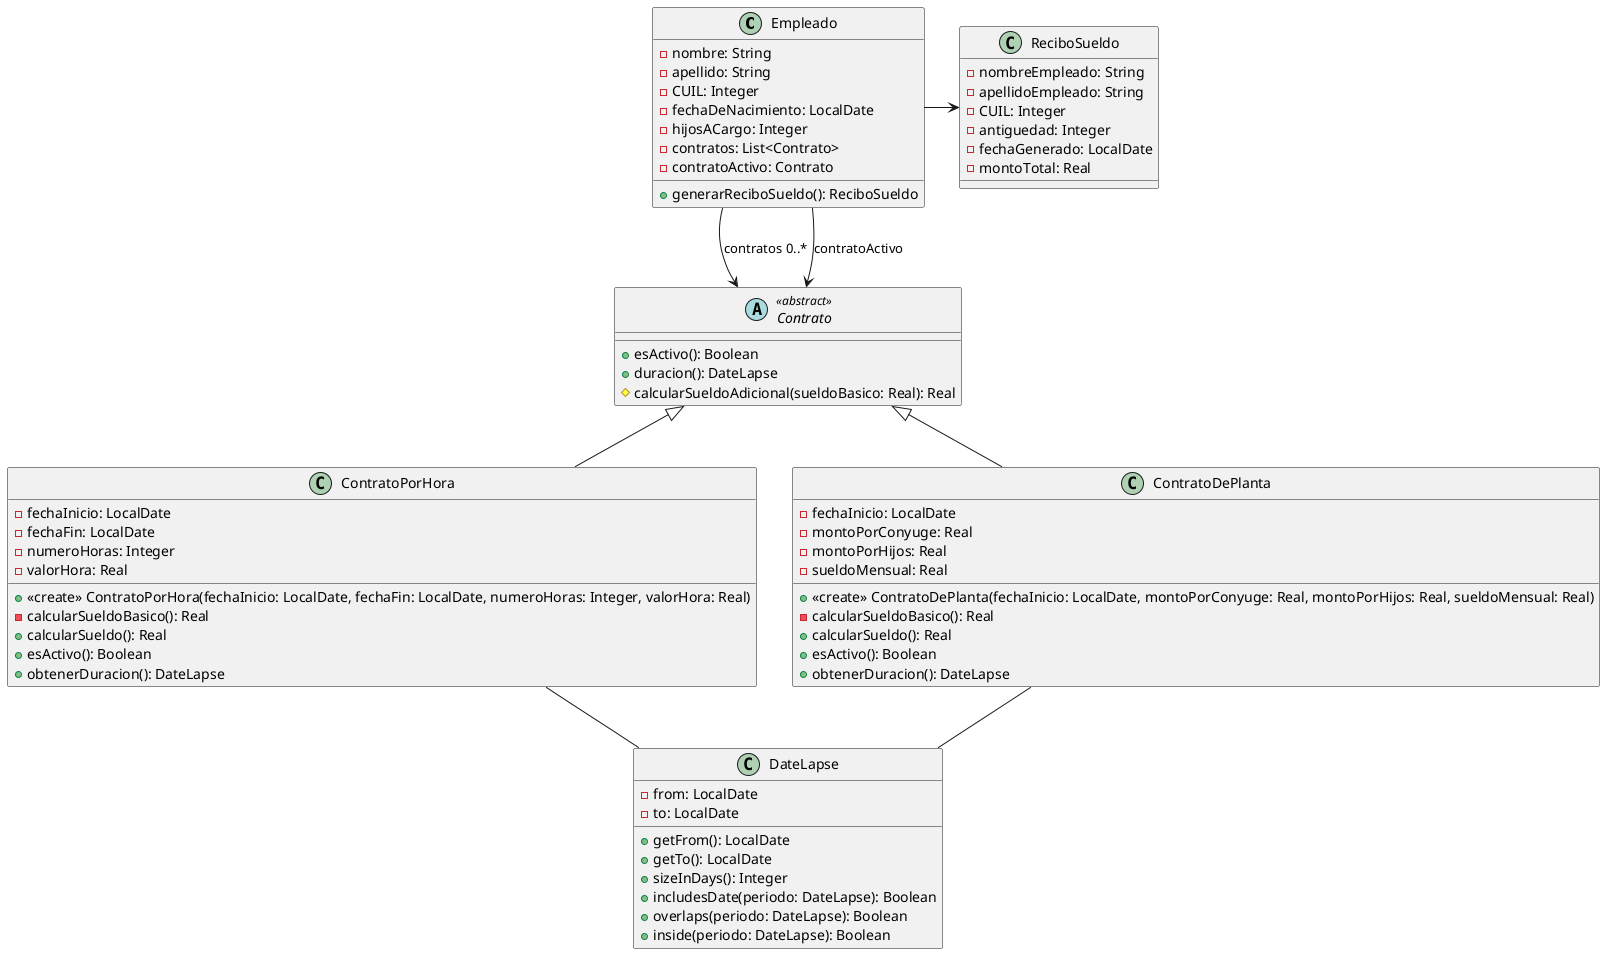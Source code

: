@startuml

class Empleado {
-nombre: String
-apellido: String
-CUIL: Integer
-fechaDeNacimiento: LocalDate
-hijosACargo: Integer
-contratos: List<Contrato>
-contratoActivo: Contrato
+generarReciboSueldo(): ReciboSueldo
}

abstract class Contrato <<abstract>> {
+esActivo(): Boolean
+duracion(): DateLapse
#calcularSueldoAdicional(sueldoBasico: Real): Real
}

class ContratoPorHora {
-fechaInicio: LocalDate
-fechaFin: LocalDate
-numeroHoras: Integer
-valorHora: Real
+<<create>> ContratoPorHora(fechaInicio: LocalDate, fechaFin: LocalDate, numeroHoras: Integer, valorHora: Real)
-calcularSueldoBasico(): Real
+calcularSueldo(): Real
+esActivo(): Boolean
+obtenerDuracion(): DateLapse
}

class ContratoDePlanta {
-fechaInicio: LocalDate
-montoPorConyuge: Real
-montoPorHijos: Real
-sueldoMensual: Real
+<<create>> ContratoDePlanta(fechaInicio: LocalDate, montoPorConyuge: Real, montoPorHijos: Real, sueldoMensual: Real)
-calcularSueldoBasico(): Real
+calcularSueldo(): Real
+esActivo(): Boolean
+obtenerDuracion(): DateLapse
}

class ReciboSueldo {
-nombreEmpleado: String
-apellidoEmpleado: String
-CUIL: Integer
-antiguedad: Integer
-fechaGenerado: LocalDate
-montoTotal: Real
}

class DateLapse {
-from: LocalDate
-to: LocalDate
+getFrom(): LocalDate
+getTo(): LocalDate
+sizeInDays(): Integer
+includesDate(periodo: DateLapse): Boolean
+overlaps(periodo: DateLapse): Boolean
+inside(periodo: DateLapse): Boolean
}

Contrato <|-- ContratoPorHora
Contrato <|-- ContratoDePlanta

Empleado --> Contrato: contratos 0..*
Empleado --> Contrato: contratoActivo

Empleado -right-> ReciboSueldo

ContratoPorHora -- DateLapse
ContratoDePlanta -- DateLapse

@enduml
